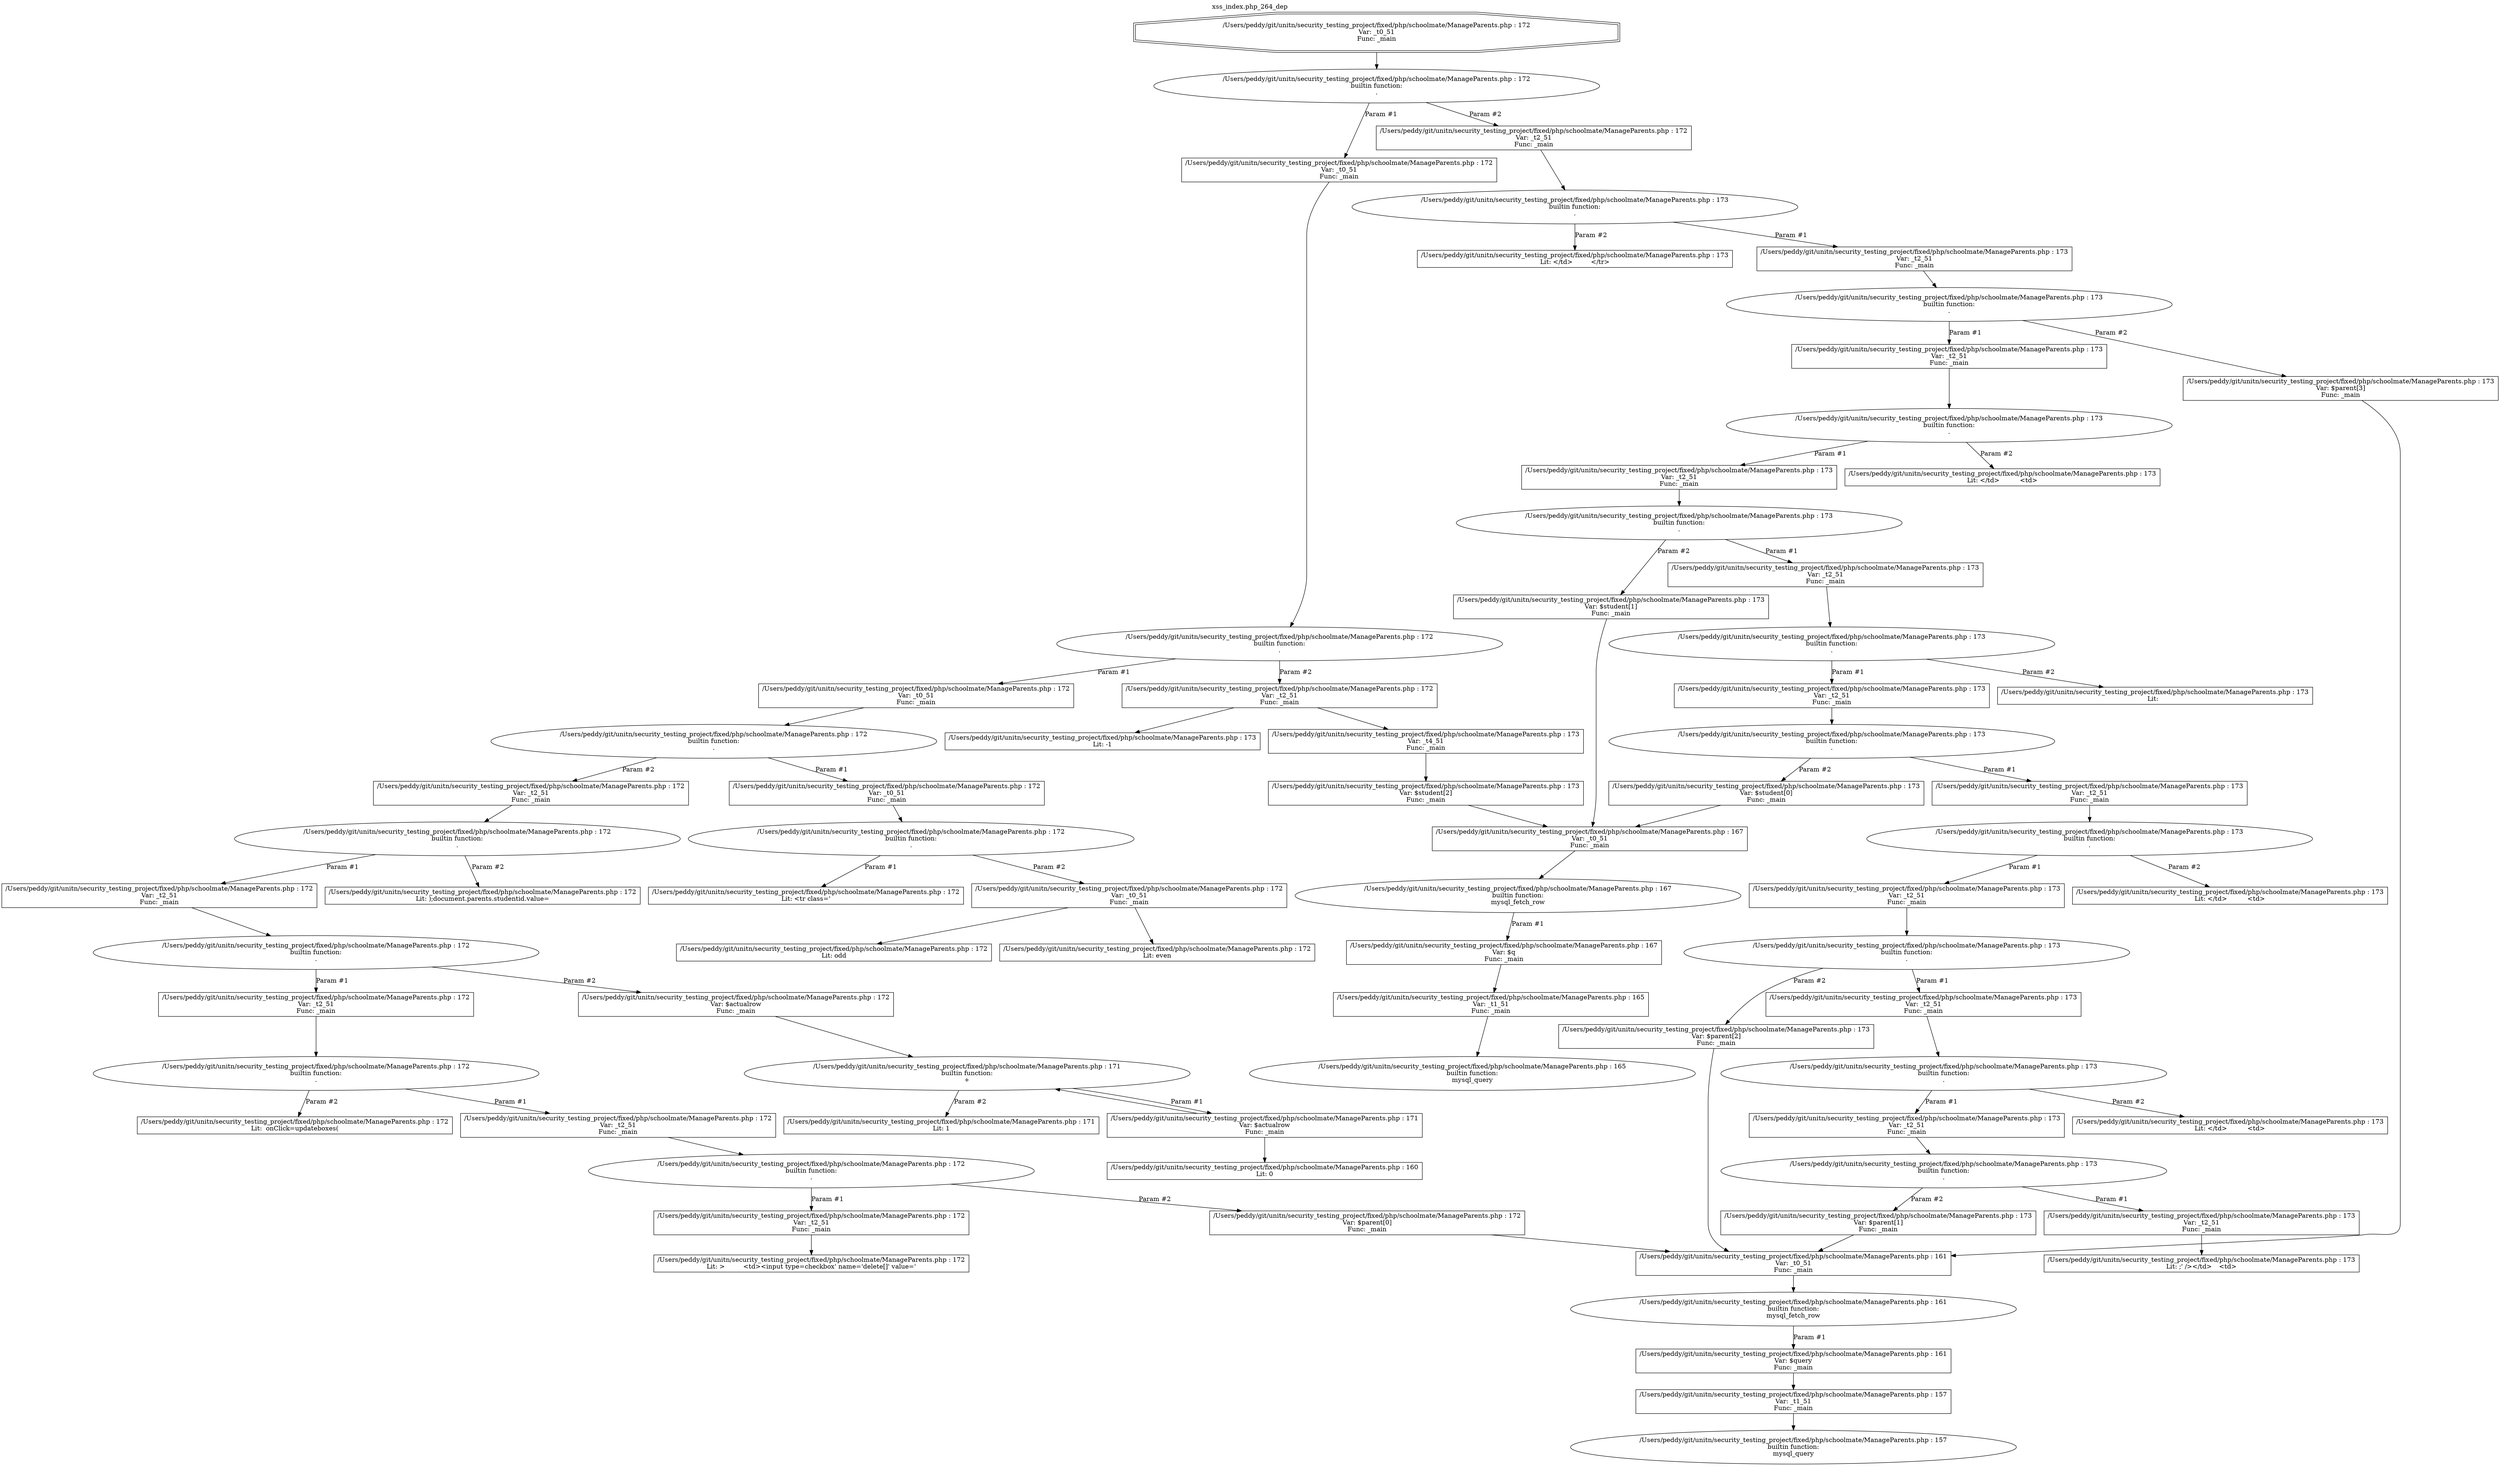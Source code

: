 digraph cfg {
  label="xss_index.php_264_dep";
  labelloc=t;
  n1 [shape=doubleoctagon, label="/Users/peddy/git/unitn/security_testing_project/fixed/php/schoolmate/ManageParents.php : 172\nVar: _t0_51\nFunc: _main\n"];
  n2 [shape=ellipse, label="/Users/peddy/git/unitn/security_testing_project/fixed/php/schoolmate/ManageParents.php : 172\nbuiltin function:\n.\n"];
  n3 [shape=box, label="/Users/peddy/git/unitn/security_testing_project/fixed/php/schoolmate/ManageParents.php : 172\nVar: _t0_51\nFunc: _main\n"];
  n4 [shape=ellipse, label="/Users/peddy/git/unitn/security_testing_project/fixed/php/schoolmate/ManageParents.php : 172\nbuiltin function:\n.\n"];
  n5 [shape=box, label="/Users/peddy/git/unitn/security_testing_project/fixed/php/schoolmate/ManageParents.php : 172\nVar: _t0_51\nFunc: _main\n"];
  n6 [shape=ellipse, label="/Users/peddy/git/unitn/security_testing_project/fixed/php/schoolmate/ManageParents.php : 172\nbuiltin function:\n.\n"];
  n7 [shape=box, label="/Users/peddy/git/unitn/security_testing_project/fixed/php/schoolmate/ManageParents.php : 172\nVar: _t0_51\nFunc: _main\n"];
  n8 [shape=ellipse, label="/Users/peddy/git/unitn/security_testing_project/fixed/php/schoolmate/ManageParents.php : 172\nbuiltin function:\n.\n"];
  n9 [shape=box, label="/Users/peddy/git/unitn/security_testing_project/fixed/php/schoolmate/ManageParents.php : 172\nLit: <tr class='\n"];
  n10 [shape=box, label="/Users/peddy/git/unitn/security_testing_project/fixed/php/schoolmate/ManageParents.php : 172\nVar: _t0_51\nFunc: _main\n"];
  n11 [shape=box, label="/Users/peddy/git/unitn/security_testing_project/fixed/php/schoolmate/ManageParents.php : 172\nLit: even\n"];
  n12 [shape=box, label="/Users/peddy/git/unitn/security_testing_project/fixed/php/schoolmate/ManageParents.php : 172\nLit: odd\n"];
  n13 [shape=box, label="/Users/peddy/git/unitn/security_testing_project/fixed/php/schoolmate/ManageParents.php : 172\nVar: _t2_51\nFunc: _main\n"];
  n14 [shape=ellipse, label="/Users/peddy/git/unitn/security_testing_project/fixed/php/schoolmate/ManageParents.php : 172\nbuiltin function:\n.\n"];
  n15 [shape=box, label="/Users/peddy/git/unitn/security_testing_project/fixed/php/schoolmate/ManageParents.php : 172\nVar: _t2_51\nFunc: _main\n"];
  n16 [shape=ellipse, label="/Users/peddy/git/unitn/security_testing_project/fixed/php/schoolmate/ManageParents.php : 172\nbuiltin function:\n.\n"];
  n17 [shape=box, label="/Users/peddy/git/unitn/security_testing_project/fixed/php/schoolmate/ManageParents.php : 172\nVar: _t2_51\nFunc: _main\n"];
  n18 [shape=ellipse, label="/Users/peddy/git/unitn/security_testing_project/fixed/php/schoolmate/ManageParents.php : 172\nbuiltin function:\n.\n"];
  n19 [shape=box, label="/Users/peddy/git/unitn/security_testing_project/fixed/php/schoolmate/ManageParents.php : 172\nVar: _t2_51\nFunc: _main\n"];
  n20 [shape=ellipse, label="/Users/peddy/git/unitn/security_testing_project/fixed/php/schoolmate/ManageParents.php : 172\nbuiltin function:\n.\n"];
  n21 [shape=box, label="/Users/peddy/git/unitn/security_testing_project/fixed/php/schoolmate/ManageParents.php : 172\nVar: _t2_51\nFunc: _main\n"];
  n22 [shape=box, label="/Users/peddy/git/unitn/security_testing_project/fixed/php/schoolmate/ManageParents.php : 172\nLit: >	  <td><input type=checkbox' name='delete[]' value='\n"];
  n23 [shape=box, label="/Users/peddy/git/unitn/security_testing_project/fixed/php/schoolmate/ManageParents.php : 172\nVar: $parent[0]\nFunc: _main\n"];
  n24 [shape=box, label="/Users/peddy/git/unitn/security_testing_project/fixed/php/schoolmate/ManageParents.php : 161\nVar: _t0_51\nFunc: _main\n"];
  n25 [shape=ellipse, label="/Users/peddy/git/unitn/security_testing_project/fixed/php/schoolmate/ManageParents.php : 161\nbuiltin function:\nmysql_fetch_row\n"];
  n26 [shape=box, label="/Users/peddy/git/unitn/security_testing_project/fixed/php/schoolmate/ManageParents.php : 161\nVar: $query\nFunc: _main\n"];
  n27 [shape=box, label="/Users/peddy/git/unitn/security_testing_project/fixed/php/schoolmate/ManageParents.php : 157\nVar: _t1_51\nFunc: _main\n"];
  n28 [shape=ellipse, label="/Users/peddy/git/unitn/security_testing_project/fixed/php/schoolmate/ManageParents.php : 157\nbuiltin function:\nmysql_query\n"];
  n29 [shape=box, label="/Users/peddy/git/unitn/security_testing_project/fixed/php/schoolmate/ManageParents.php : 172\nLit:  onClick=updateboxes(\n"];
  n30 [shape=box, label="/Users/peddy/git/unitn/security_testing_project/fixed/php/schoolmate/ManageParents.php : 172\nVar: $actualrow\nFunc: _main\n"];
  n31 [shape=ellipse, label="/Users/peddy/git/unitn/security_testing_project/fixed/php/schoolmate/ManageParents.php : 171\nbuiltin function:\n+\n"];
  n32 [shape=box, label="/Users/peddy/git/unitn/security_testing_project/fixed/php/schoolmate/ManageParents.php : 171\nVar: $actualrow\nFunc: _main\n"];
  n33 [shape=box, label="/Users/peddy/git/unitn/security_testing_project/fixed/php/schoolmate/ManageParents.php : 160\nLit: 0\n"];
  n34 [shape=box, label="/Users/peddy/git/unitn/security_testing_project/fixed/php/schoolmate/ManageParents.php : 171\nLit: 1\n"];
  n35 [shape=box, label="/Users/peddy/git/unitn/security_testing_project/fixed/php/schoolmate/ManageParents.php : 172\nLit: );document.parents.studentid.value=\n"];
  n36 [shape=box, label="/Users/peddy/git/unitn/security_testing_project/fixed/php/schoolmate/ManageParents.php : 172\nVar: _t2_51\nFunc: _main\n"];
  n37 [shape=box, label="/Users/peddy/git/unitn/security_testing_project/fixed/php/schoolmate/ManageParents.php : 173\nLit: -1\n"];
  n38 [shape=box, label="/Users/peddy/git/unitn/security_testing_project/fixed/php/schoolmate/ManageParents.php : 173\nVar: _t4_51\nFunc: _main\n"];
  n39 [shape=box, label="/Users/peddy/git/unitn/security_testing_project/fixed/php/schoolmate/ManageParents.php : 173\nVar: $student[2]\nFunc: _main\n"];
  n40 [shape=box, label="/Users/peddy/git/unitn/security_testing_project/fixed/php/schoolmate/ManageParents.php : 167\nVar: _t0_51\nFunc: _main\n"];
  n41 [shape=ellipse, label="/Users/peddy/git/unitn/security_testing_project/fixed/php/schoolmate/ManageParents.php : 167\nbuiltin function:\nmysql_fetch_row\n"];
  n42 [shape=box, label="/Users/peddy/git/unitn/security_testing_project/fixed/php/schoolmate/ManageParents.php : 167\nVar: $q\nFunc: _main\n"];
  n43 [shape=box, label="/Users/peddy/git/unitn/security_testing_project/fixed/php/schoolmate/ManageParents.php : 165\nVar: _t1_51\nFunc: _main\n"];
  n44 [shape=ellipse, label="/Users/peddy/git/unitn/security_testing_project/fixed/php/schoolmate/ManageParents.php : 165\nbuiltin function:\nmysql_query\n"];
  n45 [shape=box, label="/Users/peddy/git/unitn/security_testing_project/fixed/php/schoolmate/ManageParents.php : 172\nVar: _t2_51\nFunc: _main\n"];
  n46 [shape=ellipse, label="/Users/peddy/git/unitn/security_testing_project/fixed/php/schoolmate/ManageParents.php : 173\nbuiltin function:\n.\n"];
  n47 [shape=box, label="/Users/peddy/git/unitn/security_testing_project/fixed/php/schoolmate/ManageParents.php : 173\nVar: _t2_51\nFunc: _main\n"];
  n48 [shape=ellipse, label="/Users/peddy/git/unitn/security_testing_project/fixed/php/schoolmate/ManageParents.php : 173\nbuiltin function:\n.\n"];
  n49 [shape=box, label="/Users/peddy/git/unitn/security_testing_project/fixed/php/schoolmate/ManageParents.php : 173\nVar: _t2_51\nFunc: _main\n"];
  n50 [shape=ellipse, label="/Users/peddy/git/unitn/security_testing_project/fixed/php/schoolmate/ManageParents.php : 173\nbuiltin function:\n.\n"];
  n51 [shape=box, label="/Users/peddy/git/unitn/security_testing_project/fixed/php/schoolmate/ManageParents.php : 173\nVar: _t2_51\nFunc: _main\n"];
  n52 [shape=ellipse, label="/Users/peddy/git/unitn/security_testing_project/fixed/php/schoolmate/ManageParents.php : 173\nbuiltin function:\n.\n"];
  n53 [shape=box, label="/Users/peddy/git/unitn/security_testing_project/fixed/php/schoolmate/ManageParents.php : 173\nVar: _t2_51\nFunc: _main\n"];
  n54 [shape=ellipse, label="/Users/peddy/git/unitn/security_testing_project/fixed/php/schoolmate/ManageParents.php : 173\nbuiltin function:\n.\n"];
  n55 [shape=box, label="/Users/peddy/git/unitn/security_testing_project/fixed/php/schoolmate/ManageParents.php : 173\nVar: _t2_51\nFunc: _main\n"];
  n56 [shape=ellipse, label="/Users/peddy/git/unitn/security_testing_project/fixed/php/schoolmate/ManageParents.php : 173\nbuiltin function:\n.\n"];
  n57 [shape=box, label="/Users/peddy/git/unitn/security_testing_project/fixed/php/schoolmate/ManageParents.php : 173\nVar: _t2_51\nFunc: _main\n"];
  n58 [shape=ellipse, label="/Users/peddy/git/unitn/security_testing_project/fixed/php/schoolmate/ManageParents.php : 173\nbuiltin function:\n.\n"];
  n59 [shape=box, label="/Users/peddy/git/unitn/security_testing_project/fixed/php/schoolmate/ManageParents.php : 173\nVar: _t2_51\nFunc: _main\n"];
  n60 [shape=ellipse, label="/Users/peddy/git/unitn/security_testing_project/fixed/php/schoolmate/ManageParents.php : 173\nbuiltin function:\n.\n"];
  n61 [shape=box, label="/Users/peddy/git/unitn/security_testing_project/fixed/php/schoolmate/ManageParents.php : 173\nVar: _t2_51\nFunc: _main\n"];
  n62 [shape=ellipse, label="/Users/peddy/git/unitn/security_testing_project/fixed/php/schoolmate/ManageParents.php : 173\nbuiltin function:\n.\n"];
  n63 [shape=box, label="/Users/peddy/git/unitn/security_testing_project/fixed/php/schoolmate/ManageParents.php : 173\nVar: _t2_51\nFunc: _main\n"];
  n64 [shape=ellipse, label="/Users/peddy/git/unitn/security_testing_project/fixed/php/schoolmate/ManageParents.php : 173\nbuiltin function:\n.\n"];
  n65 [shape=box, label="/Users/peddy/git/unitn/security_testing_project/fixed/php/schoolmate/ManageParents.php : 173\nVar: _t2_51\nFunc: _main\n"];
  n66 [shape=box, label="/Users/peddy/git/unitn/security_testing_project/fixed/php/schoolmate/ManageParents.php : 173\nLit: ;' /></td>	  <td>\n"];
  n67 [shape=box, label="/Users/peddy/git/unitn/security_testing_project/fixed/php/schoolmate/ManageParents.php : 173\nVar: $parent[1]\nFunc: _main\n"];
  n68 [shape=box, label="/Users/peddy/git/unitn/security_testing_project/fixed/php/schoolmate/ManageParents.php : 173\nLit: </td>	  <td>\n"];
  n69 [shape=box, label="/Users/peddy/git/unitn/security_testing_project/fixed/php/schoolmate/ManageParents.php : 173\nVar: $parent[2]\nFunc: _main\n"];
  n70 [shape=box, label="/Users/peddy/git/unitn/security_testing_project/fixed/php/schoolmate/ManageParents.php : 173\nLit: </td>	  <td>\n"];
  n71 [shape=box, label="/Users/peddy/git/unitn/security_testing_project/fixed/php/schoolmate/ManageParents.php : 173\nVar: $student[0]\nFunc: _main\n"];
  n72 [shape=box, label="/Users/peddy/git/unitn/security_testing_project/fixed/php/schoolmate/ManageParents.php : 173\nLit:  \n"];
  n73 [shape=box, label="/Users/peddy/git/unitn/security_testing_project/fixed/php/schoolmate/ManageParents.php : 173\nVar: $student[1]\nFunc: _main\n"];
  n74 [shape=box, label="/Users/peddy/git/unitn/security_testing_project/fixed/php/schoolmate/ManageParents.php : 173\nLit: </td>	  <td>\n"];
  n75 [shape=box, label="/Users/peddy/git/unitn/security_testing_project/fixed/php/schoolmate/ManageParents.php : 173\nVar: $parent[3]\nFunc: _main\n"];
  n76 [shape=box, label="/Users/peddy/git/unitn/security_testing_project/fixed/php/schoolmate/ManageParents.php : 173\nLit: </td>	 </tr>\n"];
  n1 -> n2;
  n3 -> n4;
  n5 -> n6;
  n7 -> n8;
  n8 -> n9[label="Param #1"];
  n8 -> n10[label="Param #2"];
  n10 -> n11;
  n10 -> n12;
  n6 -> n7[label="Param #1"];
  n6 -> n13[label="Param #2"];
  n13 -> n14;
  n15 -> n16;
  n17 -> n18;
  n19 -> n20;
  n21 -> n22;
  n20 -> n21[label="Param #1"];
  n20 -> n23[label="Param #2"];
  n24 -> n25;
  n27 -> n28;
  n26 -> n27;
  n25 -> n26[label="Param #1"];
  n23 -> n24;
  n18 -> n19[label="Param #1"];
  n18 -> n29[label="Param #2"];
  n16 -> n17[label="Param #1"];
  n16 -> n30[label="Param #2"];
  n30 -> n31;
  n32 -> n31;
  n32 -> n33;
  n31 -> n32[label="Param #1"];
  n31 -> n34[label="Param #2"];
  n14 -> n15[label="Param #1"];
  n14 -> n35[label="Param #2"];
  n4 -> n5[label="Param #1"];
  n4 -> n36[label="Param #2"];
  n36 -> n37;
  n36 -> n38;
  n40 -> n41;
  n43 -> n44;
  n42 -> n43;
  n41 -> n42[label="Param #1"];
  n39 -> n40;
  n38 -> n39;
  n2 -> n3[label="Param #1"];
  n2 -> n45[label="Param #2"];
  n45 -> n46;
  n47 -> n48;
  n49 -> n50;
  n51 -> n52;
  n53 -> n54;
  n55 -> n56;
  n57 -> n58;
  n59 -> n60;
  n61 -> n62;
  n63 -> n64;
  n65 -> n66;
  n64 -> n65[label="Param #1"];
  n64 -> n67[label="Param #2"];
  n67 -> n24;
  n62 -> n63[label="Param #1"];
  n62 -> n68[label="Param #2"];
  n60 -> n61[label="Param #1"];
  n60 -> n69[label="Param #2"];
  n69 -> n24;
  n58 -> n59[label="Param #1"];
  n58 -> n70[label="Param #2"];
  n56 -> n57[label="Param #1"];
  n56 -> n71[label="Param #2"];
  n71 -> n40;
  n54 -> n55[label="Param #1"];
  n54 -> n72[label="Param #2"];
  n52 -> n53[label="Param #1"];
  n52 -> n73[label="Param #2"];
  n73 -> n40;
  n50 -> n51[label="Param #1"];
  n50 -> n74[label="Param #2"];
  n48 -> n49[label="Param #1"];
  n48 -> n75[label="Param #2"];
  n75 -> n24;
  n46 -> n47[label="Param #1"];
  n46 -> n76[label="Param #2"];
}
